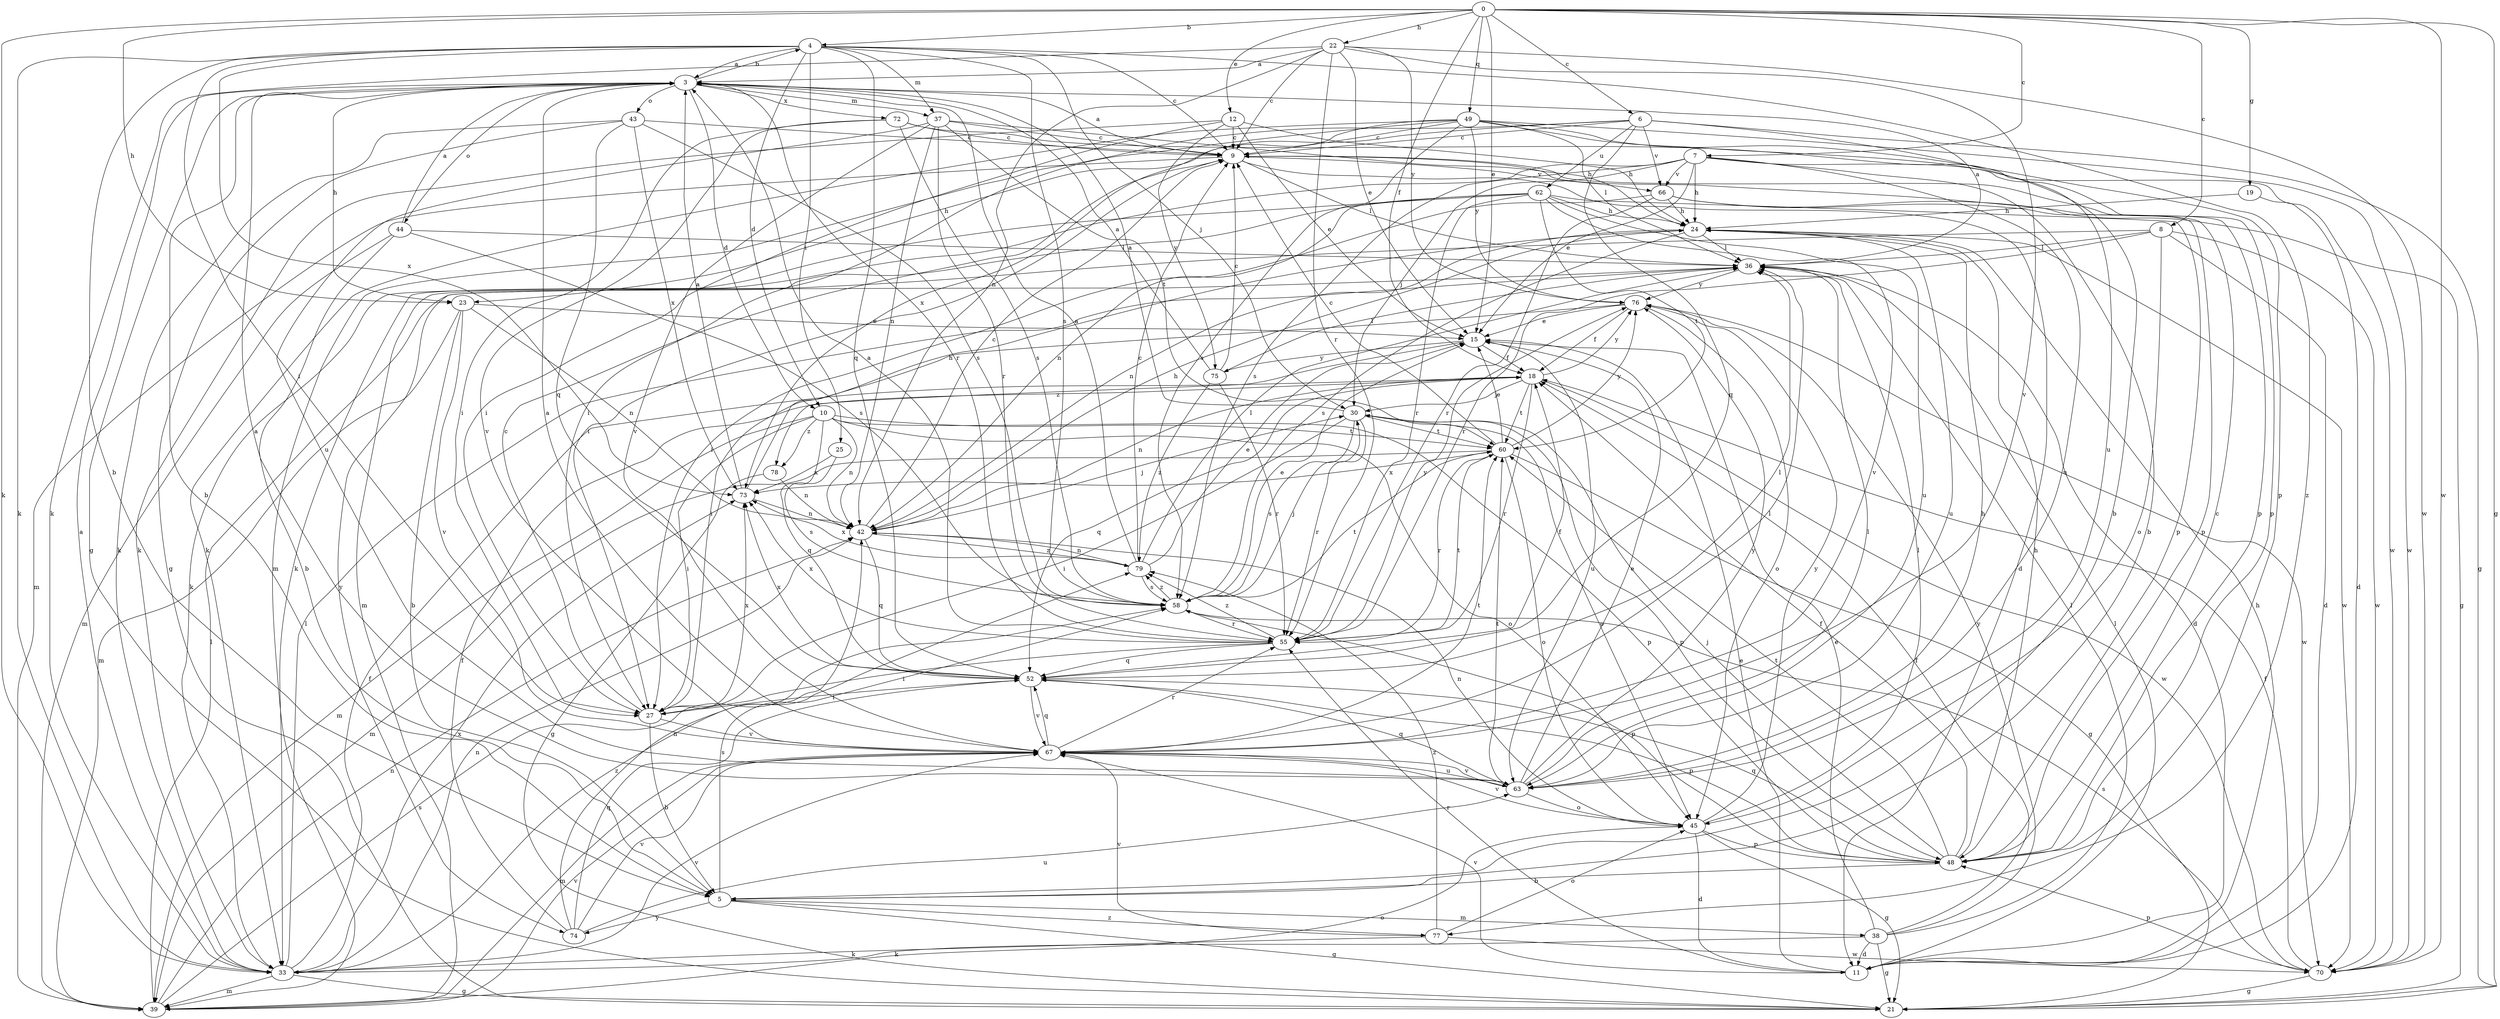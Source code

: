strict digraph  {
0;
3;
4;
5;
6;
7;
8;
9;
10;
11;
12;
15;
18;
19;
21;
22;
23;
24;
25;
27;
30;
33;
36;
37;
38;
39;
42;
43;
44;
45;
48;
49;
52;
55;
58;
60;
62;
63;
66;
67;
70;
72;
73;
74;
75;
76;
77;
78;
79;
0 -> 4  [label=b];
0 -> 6  [label=c];
0 -> 7  [label=c];
0 -> 8  [label=c];
0 -> 12  [label=e];
0 -> 15  [label=e];
0 -> 18  [label=f];
0 -> 19  [label=g];
0 -> 21  [label=g];
0 -> 22  [label=h];
0 -> 23  [label=h];
0 -> 33  [label=k];
0 -> 49  [label=q];
0 -> 70  [label=w];
3 -> 4  [label=b];
3 -> 5  [label=b];
3 -> 10  [label=d];
3 -> 21  [label=g];
3 -> 23  [label=h];
3 -> 37  [label=m];
3 -> 43  [label=o];
3 -> 44  [label=o];
3 -> 55  [label=r];
3 -> 72  [label=x];
4 -> 3  [label=a];
4 -> 5  [label=b];
4 -> 9  [label=c];
4 -> 10  [label=d];
4 -> 25  [label=i];
4 -> 27  [label=i];
4 -> 30  [label=j];
4 -> 33  [label=k];
4 -> 37  [label=m];
4 -> 52  [label=q];
4 -> 58  [label=s];
4 -> 73  [label=x];
4 -> 77  [label=z];
5 -> 21  [label=g];
5 -> 38  [label=m];
5 -> 58  [label=s];
5 -> 74  [label=y];
5 -> 77  [label=z];
6 -> 5  [label=b];
6 -> 9  [label=c];
6 -> 21  [label=g];
6 -> 23  [label=h];
6 -> 39  [label=m];
6 -> 52  [label=q];
6 -> 62  [label=u];
6 -> 66  [label=v];
7 -> 5  [label=b];
7 -> 15  [label=e];
7 -> 24  [label=h];
7 -> 30  [label=j];
7 -> 33  [label=k];
7 -> 48  [label=p];
7 -> 58  [label=s];
7 -> 63  [label=u];
7 -> 66  [label=v];
8 -> 11  [label=d];
8 -> 36  [label=l];
8 -> 45  [label=o];
8 -> 55  [label=r];
8 -> 70  [label=w];
8 -> 74  [label=y];
9 -> 3  [label=a];
9 -> 11  [label=d];
9 -> 27  [label=i];
9 -> 36  [label=l];
9 -> 39  [label=m];
9 -> 48  [label=p];
9 -> 66  [label=v];
10 -> 27  [label=i];
10 -> 39  [label=m];
10 -> 42  [label=n];
10 -> 45  [label=o];
10 -> 48  [label=p];
10 -> 52  [label=q];
10 -> 60  [label=t];
10 -> 78  [label=z];
11 -> 15  [label=e];
11 -> 24  [label=h];
11 -> 36  [label=l];
11 -> 55  [label=r];
11 -> 67  [label=v];
12 -> 9  [label=c];
12 -> 15  [label=e];
12 -> 24  [label=h];
12 -> 27  [label=i];
12 -> 33  [label=k];
12 -> 75  [label=y];
15 -> 18  [label=f];
15 -> 63  [label=u];
15 -> 75  [label=y];
15 -> 78  [label=z];
18 -> 30  [label=j];
18 -> 42  [label=n];
18 -> 52  [label=q];
18 -> 55  [label=r];
18 -> 60  [label=t];
18 -> 70  [label=w];
18 -> 76  [label=y];
19 -> 11  [label=d];
19 -> 24  [label=h];
22 -> 3  [label=a];
22 -> 9  [label=c];
22 -> 15  [label=e];
22 -> 33  [label=k];
22 -> 42  [label=n];
22 -> 55  [label=r];
22 -> 67  [label=v];
22 -> 70  [label=w];
22 -> 76  [label=y];
23 -> 5  [label=b];
23 -> 15  [label=e];
23 -> 39  [label=m];
23 -> 42  [label=n];
23 -> 67  [label=v];
24 -> 36  [label=l];
24 -> 42  [label=n];
24 -> 58  [label=s];
24 -> 63  [label=u];
24 -> 70  [label=w];
25 -> 58  [label=s];
25 -> 73  [label=x];
27 -> 5  [label=b];
27 -> 9  [label=c];
27 -> 67  [label=v];
27 -> 73  [label=x];
30 -> 3  [label=a];
30 -> 27  [label=i];
30 -> 45  [label=o];
30 -> 48  [label=p];
30 -> 55  [label=r];
30 -> 58  [label=s];
30 -> 60  [label=t];
33 -> 3  [label=a];
33 -> 18  [label=f];
33 -> 21  [label=g];
33 -> 36  [label=l];
33 -> 39  [label=m];
33 -> 42  [label=n];
33 -> 67  [label=v];
33 -> 73  [label=x];
33 -> 79  [label=z];
36 -> 3  [label=a];
36 -> 11  [label=d];
36 -> 76  [label=y];
37 -> 9  [label=c];
37 -> 24  [label=h];
37 -> 42  [label=n];
37 -> 55  [label=r];
37 -> 60  [label=t];
37 -> 63  [label=u];
37 -> 67  [label=v];
38 -> 11  [label=d];
38 -> 15  [label=e];
38 -> 18  [label=f];
38 -> 21  [label=g];
38 -> 33  [label=k];
38 -> 36  [label=l];
38 -> 76  [label=y];
39 -> 36  [label=l];
39 -> 42  [label=n];
39 -> 45  [label=o];
39 -> 58  [label=s];
39 -> 67  [label=v];
42 -> 9  [label=c];
42 -> 24  [label=h];
42 -> 30  [label=j];
42 -> 52  [label=q];
42 -> 79  [label=z];
43 -> 9  [label=c];
43 -> 21  [label=g];
43 -> 33  [label=k];
43 -> 52  [label=q];
43 -> 58  [label=s];
43 -> 73  [label=x];
44 -> 3  [label=a];
44 -> 5  [label=b];
44 -> 36  [label=l];
44 -> 39  [label=m];
44 -> 58  [label=s];
45 -> 11  [label=d];
45 -> 21  [label=g];
45 -> 36  [label=l];
45 -> 42  [label=n];
45 -> 48  [label=p];
45 -> 67  [label=v];
45 -> 76  [label=y];
48 -> 5  [label=b];
48 -> 9  [label=c];
48 -> 18  [label=f];
48 -> 24  [label=h];
48 -> 30  [label=j];
48 -> 52  [label=q];
48 -> 60  [label=t];
49 -> 9  [label=c];
49 -> 27  [label=i];
49 -> 33  [label=k];
49 -> 36  [label=l];
49 -> 48  [label=p];
49 -> 58  [label=s];
49 -> 63  [label=u];
49 -> 70  [label=w];
49 -> 73  [label=x];
49 -> 76  [label=y];
52 -> 18  [label=f];
52 -> 27  [label=i];
52 -> 36  [label=l];
52 -> 48  [label=p];
52 -> 67  [label=v];
52 -> 73  [label=x];
55 -> 3  [label=a];
55 -> 27  [label=i];
55 -> 52  [label=q];
55 -> 60  [label=t];
55 -> 73  [label=x];
55 -> 76  [label=y];
55 -> 79  [label=z];
58 -> 15  [label=e];
58 -> 30  [label=j];
58 -> 48  [label=p];
58 -> 55  [label=r];
58 -> 60  [label=t];
58 -> 79  [label=z];
60 -> 9  [label=c];
60 -> 15  [label=e];
60 -> 21  [label=g];
60 -> 39  [label=m];
60 -> 45  [label=o];
60 -> 55  [label=r];
60 -> 73  [label=x];
60 -> 76  [label=y];
62 -> 24  [label=h];
62 -> 33  [label=k];
62 -> 39  [label=m];
62 -> 42  [label=n];
62 -> 48  [label=p];
62 -> 55  [label=r];
62 -> 60  [label=t];
62 -> 63  [label=u];
62 -> 67  [label=v];
63 -> 3  [label=a];
63 -> 15  [label=e];
63 -> 24  [label=h];
63 -> 36  [label=l];
63 -> 45  [label=o];
63 -> 52  [label=q];
63 -> 60  [label=t];
63 -> 67  [label=v];
63 -> 76  [label=y];
66 -> 21  [label=g];
66 -> 24  [label=h];
66 -> 27  [label=i];
66 -> 48  [label=p];
66 -> 55  [label=r];
67 -> 3  [label=a];
67 -> 36  [label=l];
67 -> 39  [label=m];
67 -> 52  [label=q];
67 -> 55  [label=r];
67 -> 60  [label=t];
67 -> 63  [label=u];
70 -> 18  [label=f];
70 -> 21  [label=g];
70 -> 48  [label=p];
70 -> 58  [label=s];
72 -> 9  [label=c];
72 -> 27  [label=i];
72 -> 58  [label=s];
72 -> 67  [label=v];
72 -> 70  [label=w];
73 -> 3  [label=a];
73 -> 24  [label=h];
73 -> 42  [label=n];
74 -> 18  [label=f];
74 -> 42  [label=n];
74 -> 52  [label=q];
74 -> 63  [label=u];
74 -> 67  [label=v];
75 -> 3  [label=a];
75 -> 9  [label=c];
75 -> 36  [label=l];
75 -> 55  [label=r];
75 -> 79  [label=z];
76 -> 15  [label=e];
76 -> 18  [label=f];
76 -> 27  [label=i];
76 -> 45  [label=o];
76 -> 70  [label=w];
77 -> 33  [label=k];
77 -> 45  [label=o];
77 -> 67  [label=v];
77 -> 70  [label=w];
77 -> 79  [label=z];
78 -> 21  [label=g];
78 -> 42  [label=n];
79 -> 3  [label=a];
79 -> 9  [label=c];
79 -> 15  [label=e];
79 -> 36  [label=l];
79 -> 42  [label=n];
79 -> 58  [label=s];
79 -> 73  [label=x];
}
